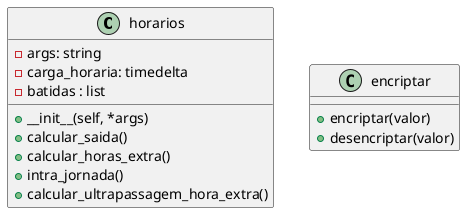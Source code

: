 @startuml bate-ponto

class horarios{
    - args: string
    - carga_horaria: timedelta
    - batidas : list
    + __init__(self, *args)
    + calcular_saida()
    + calcular_horas_extra()
    + intra_jornada()
    + calcular_ultrapassagem_hora_extra()
}

class encriptar{
    + encriptar(valor)
    + desencriptar(valor)
}

@enduml